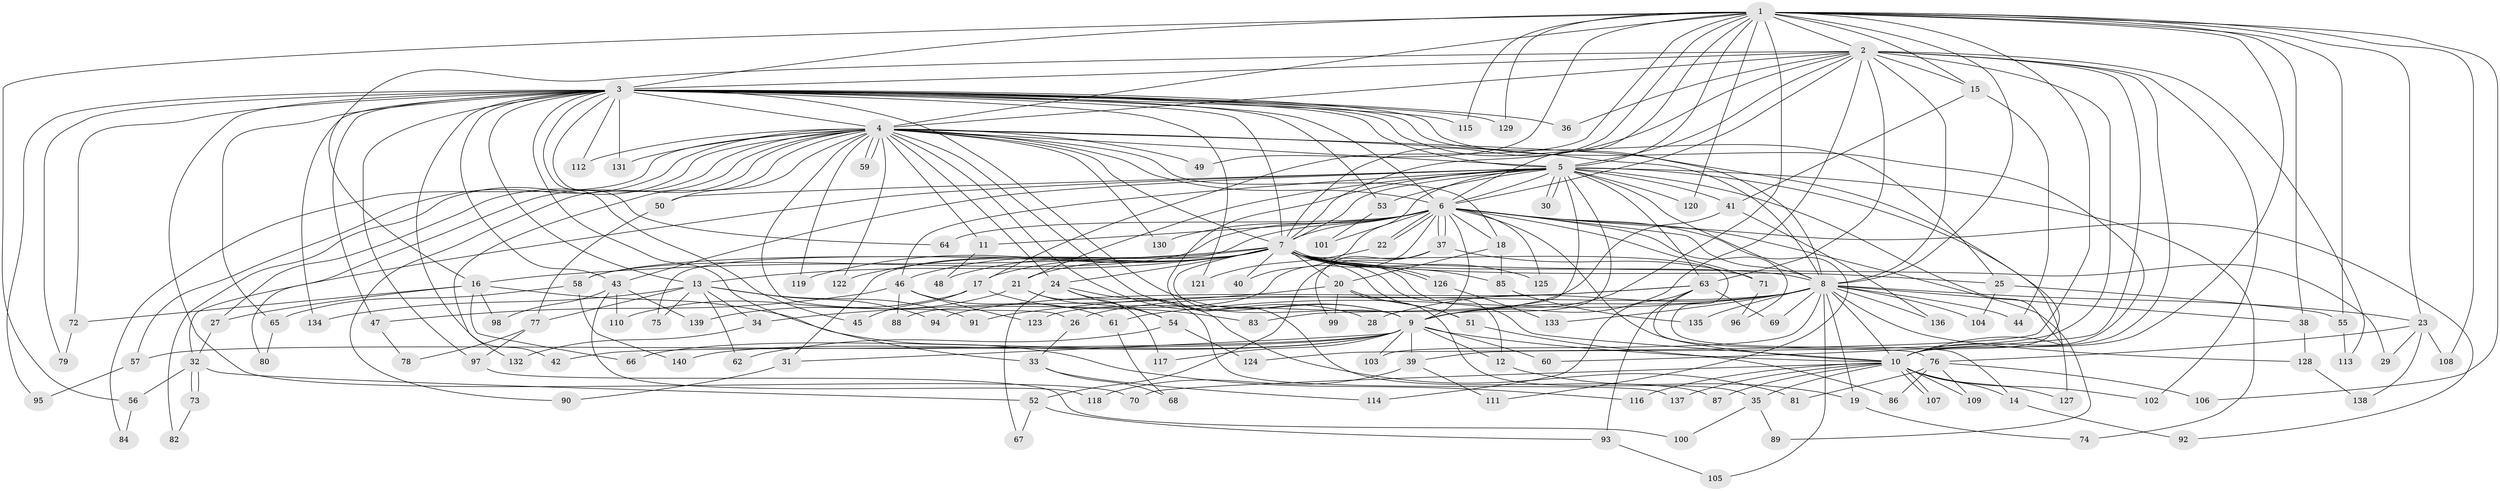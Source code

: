 // Generated by graph-tools (version 1.1) at 2025/44/03/09/25 04:44:47]
// undirected, 140 vertices, 305 edges
graph export_dot {
graph [start="1"]
  node [color=gray90,style=filled];
  1;
  2;
  3;
  4;
  5;
  6;
  7;
  8;
  9;
  10;
  11;
  12;
  13;
  14;
  15;
  16;
  17;
  18;
  19;
  20;
  21;
  22;
  23;
  24;
  25;
  26;
  27;
  28;
  29;
  30;
  31;
  32;
  33;
  34;
  35;
  36;
  37;
  38;
  39;
  40;
  41;
  42;
  43;
  44;
  45;
  46;
  47;
  48;
  49;
  50;
  51;
  52;
  53;
  54;
  55;
  56;
  57;
  58;
  59;
  60;
  61;
  62;
  63;
  64;
  65;
  66;
  67;
  68;
  69;
  70;
  71;
  72;
  73;
  74;
  75;
  76;
  77;
  78;
  79;
  80;
  81;
  82;
  83;
  84;
  85;
  86;
  87;
  88;
  89;
  90;
  91;
  92;
  93;
  94;
  95;
  96;
  97;
  98;
  99;
  100;
  101;
  102;
  103;
  104;
  105;
  106;
  107;
  108;
  109;
  110;
  111;
  112;
  113;
  114;
  115;
  116;
  117;
  118;
  119;
  120;
  121;
  122;
  123;
  124;
  125;
  126;
  127;
  128;
  129;
  130;
  131;
  132;
  133;
  134;
  135;
  136;
  137;
  138;
  139;
  140;
  1 -- 2;
  1 -- 3;
  1 -- 4;
  1 -- 5;
  1 -- 6;
  1 -- 7;
  1 -- 8;
  1 -- 9;
  1 -- 10;
  1 -- 15;
  1 -- 17;
  1 -- 23;
  1 -- 38;
  1 -- 49;
  1 -- 55;
  1 -- 56;
  1 -- 106;
  1 -- 108;
  1 -- 115;
  1 -- 120;
  1 -- 124;
  1 -- 129;
  2 -- 3;
  2 -- 4;
  2 -- 5;
  2 -- 6;
  2 -- 7;
  2 -- 8;
  2 -- 9;
  2 -- 10;
  2 -- 15;
  2 -- 16;
  2 -- 36;
  2 -- 39;
  2 -- 60;
  2 -- 63;
  2 -- 102;
  2 -- 113;
  3 -- 4;
  3 -- 5;
  3 -- 6;
  3 -- 7;
  3 -- 8;
  3 -- 9;
  3 -- 10;
  3 -- 13;
  3 -- 25;
  3 -- 33;
  3 -- 36;
  3 -- 42;
  3 -- 43;
  3 -- 45;
  3 -- 47;
  3 -- 53;
  3 -- 64;
  3 -- 65;
  3 -- 70;
  3 -- 72;
  3 -- 79;
  3 -- 95;
  3 -- 97;
  3 -- 112;
  3 -- 115;
  3 -- 121;
  3 -- 129;
  3 -- 131;
  3 -- 134;
  4 -- 5;
  4 -- 6;
  4 -- 7;
  4 -- 8;
  4 -- 9;
  4 -- 10;
  4 -- 11;
  4 -- 18;
  4 -- 24;
  4 -- 26;
  4 -- 27;
  4 -- 28;
  4 -- 49;
  4 -- 50;
  4 -- 57;
  4 -- 59;
  4 -- 59;
  4 -- 80;
  4 -- 82;
  4 -- 84;
  4 -- 90;
  4 -- 112;
  4 -- 119;
  4 -- 122;
  4 -- 130;
  4 -- 131;
  4 -- 132;
  5 -- 6;
  5 -- 7;
  5 -- 8;
  5 -- 9;
  5 -- 10;
  5 -- 21;
  5 -- 30;
  5 -- 30;
  5 -- 32;
  5 -- 40;
  5 -- 41;
  5 -- 43;
  5 -- 46;
  5 -- 50;
  5 -- 53;
  5 -- 63;
  5 -- 74;
  5 -- 83;
  5 -- 87;
  5 -- 120;
  5 -- 127;
  6 -- 7;
  6 -- 8;
  6 -- 9;
  6 -- 10;
  6 -- 11;
  6 -- 18;
  6 -- 22;
  6 -- 22;
  6 -- 37;
  6 -- 37;
  6 -- 58;
  6 -- 64;
  6 -- 71;
  6 -- 75;
  6 -- 88;
  6 -- 89;
  6 -- 92;
  6 -- 96;
  6 -- 101;
  6 -- 111;
  6 -- 125;
  6 -- 130;
  7 -- 8;
  7 -- 9;
  7 -- 10;
  7 -- 12;
  7 -- 13;
  7 -- 14;
  7 -- 16;
  7 -- 17;
  7 -- 20;
  7 -- 21;
  7 -- 24;
  7 -- 25;
  7 -- 29;
  7 -- 31;
  7 -- 40;
  7 -- 46;
  7 -- 48;
  7 -- 51;
  7 -- 58;
  7 -- 85;
  7 -- 119;
  7 -- 122;
  7 -- 125;
  7 -- 126;
  7 -- 126;
  8 -- 9;
  8 -- 10;
  8 -- 19;
  8 -- 23;
  8 -- 26;
  8 -- 28;
  8 -- 38;
  8 -- 44;
  8 -- 61;
  8 -- 69;
  8 -- 103;
  8 -- 104;
  8 -- 105;
  8 -- 128;
  8 -- 133;
  8 -- 135;
  8 -- 136;
  9 -- 10;
  9 -- 12;
  9 -- 31;
  9 -- 39;
  9 -- 42;
  9 -- 57;
  9 -- 60;
  9 -- 66;
  9 -- 103;
  9 -- 117;
  9 -- 140;
  10 -- 14;
  10 -- 35;
  10 -- 70;
  10 -- 87;
  10 -- 102;
  10 -- 107;
  10 -- 107;
  10 -- 109;
  10 -- 116;
  10 -- 127;
  10 -- 137;
  11 -- 48;
  12 -- 19;
  13 -- 34;
  13 -- 62;
  13 -- 75;
  13 -- 77;
  13 -- 91;
  13 -- 94;
  13 -- 134;
  14 -- 92;
  15 -- 41;
  15 -- 44;
  16 -- 27;
  16 -- 66;
  16 -- 72;
  16 -- 98;
  16 -- 116;
  17 -- 45;
  17 -- 83;
  17 -- 110;
  18 -- 20;
  18 -- 85;
  19 -- 74;
  20 -- 34;
  20 -- 35;
  20 -- 51;
  20 -- 99;
  21 -- 54;
  21 -- 117;
  21 -- 139;
  22 -- 121;
  23 -- 29;
  23 -- 76;
  23 -- 108;
  23 -- 138;
  24 -- 54;
  24 -- 67;
  24 -- 81;
  24 -- 137;
  25 -- 55;
  25 -- 104;
  26 -- 33;
  27 -- 32;
  31 -- 90;
  32 -- 52;
  32 -- 56;
  32 -- 73;
  32 -- 73;
  33 -- 68;
  33 -- 114;
  34 -- 132;
  35 -- 89;
  35 -- 100;
  37 -- 52;
  37 -- 71;
  37 -- 99;
  38 -- 128;
  39 -- 111;
  39 -- 118;
  41 -- 123;
  41 -- 136;
  43 -- 98;
  43 -- 110;
  43 -- 118;
  43 -- 139;
  46 -- 47;
  46 -- 61;
  46 -- 88;
  46 -- 123;
  47 -- 78;
  50 -- 77;
  51 -- 86;
  52 -- 67;
  52 -- 93;
  53 -- 101;
  54 -- 62;
  54 -- 124;
  55 -- 113;
  56 -- 84;
  57 -- 95;
  58 -- 65;
  58 -- 140;
  61 -- 68;
  63 -- 69;
  63 -- 76;
  63 -- 91;
  63 -- 93;
  63 -- 94;
  63 -- 114;
  65 -- 80;
  71 -- 96;
  72 -- 79;
  73 -- 82;
  76 -- 81;
  76 -- 86;
  76 -- 106;
  76 -- 109;
  77 -- 78;
  77 -- 97;
  85 -- 135;
  93 -- 105;
  97 -- 100;
  126 -- 133;
  128 -- 138;
}
